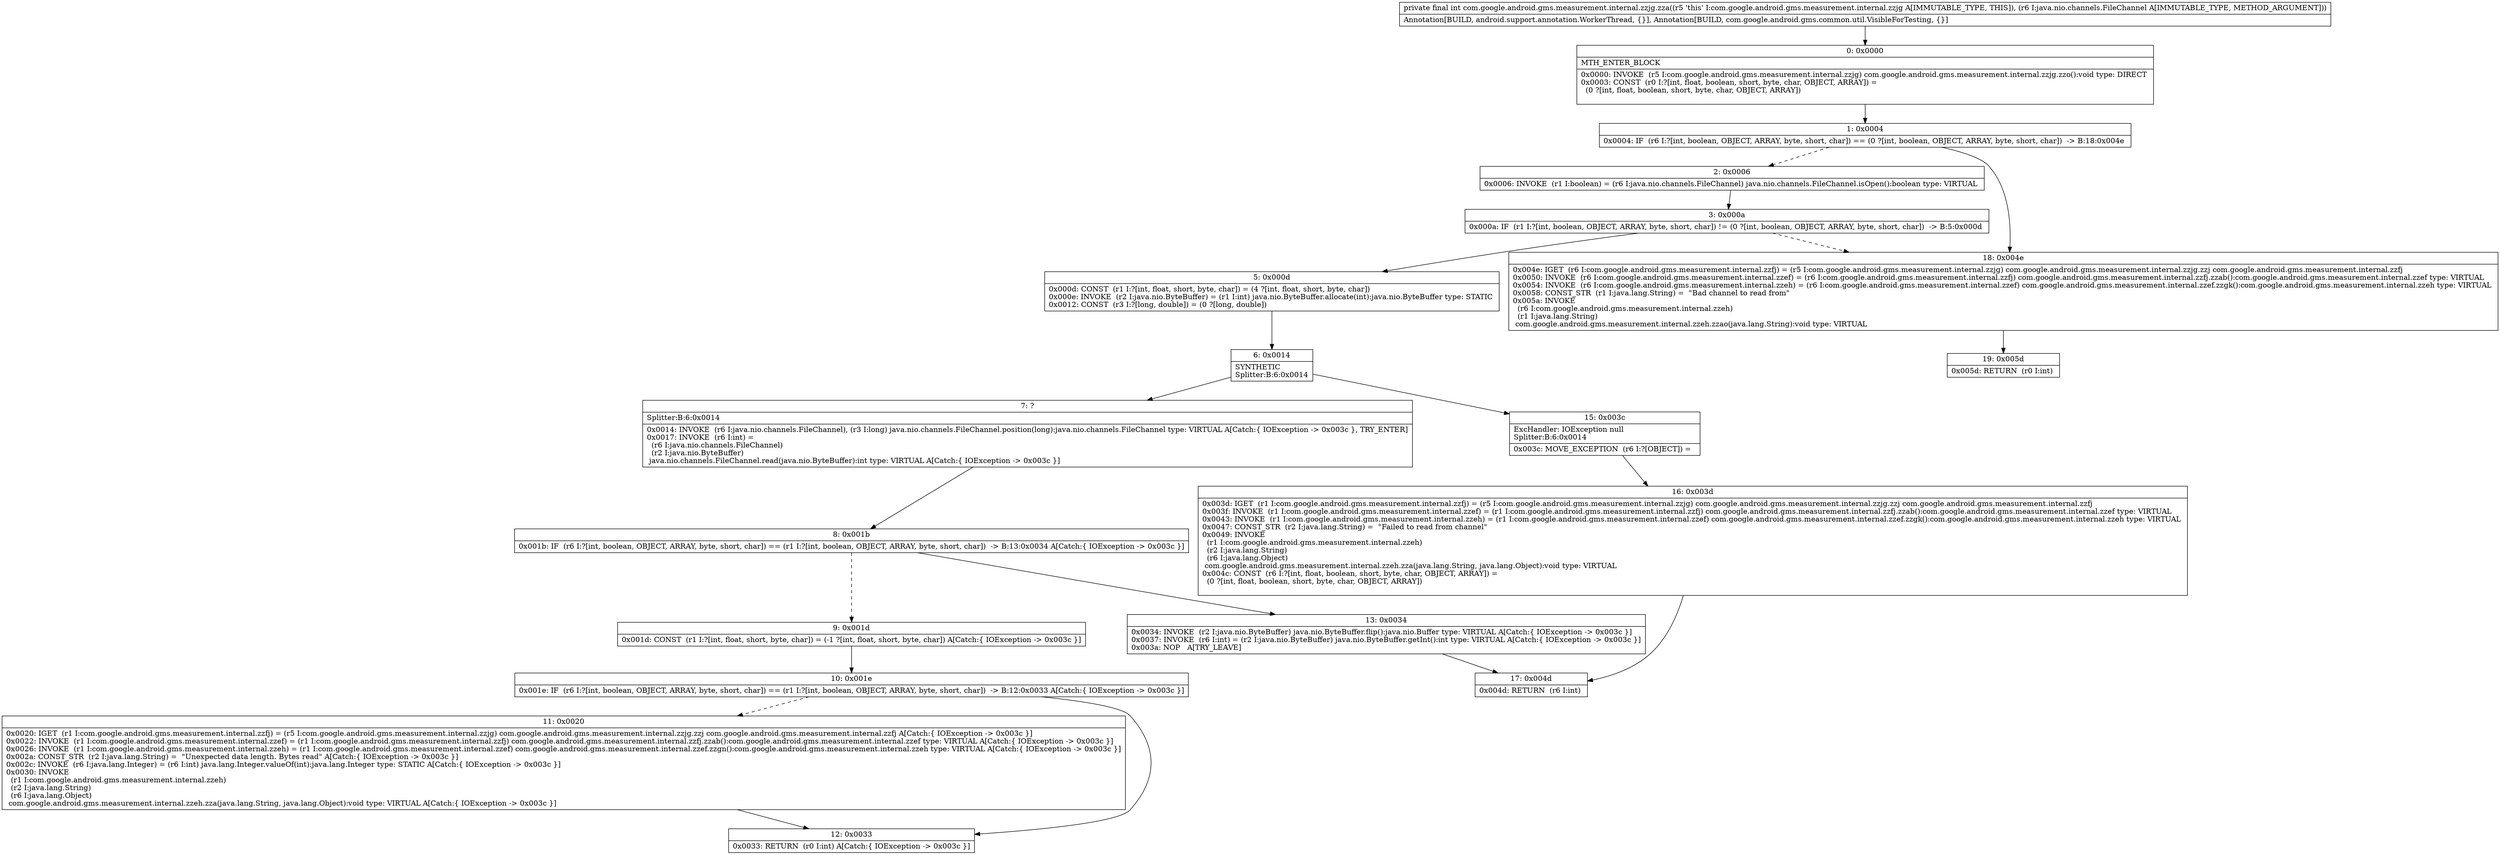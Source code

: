 digraph "CFG forcom.google.android.gms.measurement.internal.zzjg.zza(Ljava\/nio\/channels\/FileChannel;)I" {
Node_0 [shape=record,label="{0\:\ 0x0000|MTH_ENTER_BLOCK\l|0x0000: INVOKE  (r5 I:com.google.android.gms.measurement.internal.zzjg) com.google.android.gms.measurement.internal.zzjg.zzo():void type: DIRECT \l0x0003: CONST  (r0 I:?[int, float, boolean, short, byte, char, OBJECT, ARRAY]) = \l  (0 ?[int, float, boolean, short, byte, char, OBJECT, ARRAY])\l \l}"];
Node_1 [shape=record,label="{1\:\ 0x0004|0x0004: IF  (r6 I:?[int, boolean, OBJECT, ARRAY, byte, short, char]) == (0 ?[int, boolean, OBJECT, ARRAY, byte, short, char])  \-\> B:18:0x004e \l}"];
Node_2 [shape=record,label="{2\:\ 0x0006|0x0006: INVOKE  (r1 I:boolean) = (r6 I:java.nio.channels.FileChannel) java.nio.channels.FileChannel.isOpen():boolean type: VIRTUAL \l}"];
Node_3 [shape=record,label="{3\:\ 0x000a|0x000a: IF  (r1 I:?[int, boolean, OBJECT, ARRAY, byte, short, char]) != (0 ?[int, boolean, OBJECT, ARRAY, byte, short, char])  \-\> B:5:0x000d \l}"];
Node_5 [shape=record,label="{5\:\ 0x000d|0x000d: CONST  (r1 I:?[int, float, short, byte, char]) = (4 ?[int, float, short, byte, char]) \l0x000e: INVOKE  (r2 I:java.nio.ByteBuffer) = (r1 I:int) java.nio.ByteBuffer.allocate(int):java.nio.ByteBuffer type: STATIC \l0x0012: CONST  (r3 I:?[long, double]) = (0 ?[long, double]) \l}"];
Node_6 [shape=record,label="{6\:\ 0x0014|SYNTHETIC\lSplitter:B:6:0x0014\l}"];
Node_7 [shape=record,label="{7\:\ ?|Splitter:B:6:0x0014\l|0x0014: INVOKE  (r6 I:java.nio.channels.FileChannel), (r3 I:long) java.nio.channels.FileChannel.position(long):java.nio.channels.FileChannel type: VIRTUAL A[Catch:\{ IOException \-\> 0x003c \}, TRY_ENTER]\l0x0017: INVOKE  (r6 I:int) = \l  (r6 I:java.nio.channels.FileChannel)\l  (r2 I:java.nio.ByteBuffer)\l java.nio.channels.FileChannel.read(java.nio.ByteBuffer):int type: VIRTUAL A[Catch:\{ IOException \-\> 0x003c \}]\l}"];
Node_8 [shape=record,label="{8\:\ 0x001b|0x001b: IF  (r6 I:?[int, boolean, OBJECT, ARRAY, byte, short, char]) == (r1 I:?[int, boolean, OBJECT, ARRAY, byte, short, char])  \-\> B:13:0x0034 A[Catch:\{ IOException \-\> 0x003c \}]\l}"];
Node_9 [shape=record,label="{9\:\ 0x001d|0x001d: CONST  (r1 I:?[int, float, short, byte, char]) = (\-1 ?[int, float, short, byte, char]) A[Catch:\{ IOException \-\> 0x003c \}]\l}"];
Node_10 [shape=record,label="{10\:\ 0x001e|0x001e: IF  (r6 I:?[int, boolean, OBJECT, ARRAY, byte, short, char]) == (r1 I:?[int, boolean, OBJECT, ARRAY, byte, short, char])  \-\> B:12:0x0033 A[Catch:\{ IOException \-\> 0x003c \}]\l}"];
Node_11 [shape=record,label="{11\:\ 0x0020|0x0020: IGET  (r1 I:com.google.android.gms.measurement.internal.zzfj) = (r5 I:com.google.android.gms.measurement.internal.zzjg) com.google.android.gms.measurement.internal.zzjg.zzj com.google.android.gms.measurement.internal.zzfj A[Catch:\{ IOException \-\> 0x003c \}]\l0x0022: INVOKE  (r1 I:com.google.android.gms.measurement.internal.zzef) = (r1 I:com.google.android.gms.measurement.internal.zzfj) com.google.android.gms.measurement.internal.zzfj.zzab():com.google.android.gms.measurement.internal.zzef type: VIRTUAL A[Catch:\{ IOException \-\> 0x003c \}]\l0x0026: INVOKE  (r1 I:com.google.android.gms.measurement.internal.zzeh) = (r1 I:com.google.android.gms.measurement.internal.zzef) com.google.android.gms.measurement.internal.zzef.zzgn():com.google.android.gms.measurement.internal.zzeh type: VIRTUAL A[Catch:\{ IOException \-\> 0x003c \}]\l0x002a: CONST_STR  (r2 I:java.lang.String) =  \"Unexpected data length. Bytes read\" A[Catch:\{ IOException \-\> 0x003c \}]\l0x002c: INVOKE  (r6 I:java.lang.Integer) = (r6 I:int) java.lang.Integer.valueOf(int):java.lang.Integer type: STATIC A[Catch:\{ IOException \-\> 0x003c \}]\l0x0030: INVOKE  \l  (r1 I:com.google.android.gms.measurement.internal.zzeh)\l  (r2 I:java.lang.String)\l  (r6 I:java.lang.Object)\l com.google.android.gms.measurement.internal.zzeh.zza(java.lang.String, java.lang.Object):void type: VIRTUAL A[Catch:\{ IOException \-\> 0x003c \}]\l}"];
Node_12 [shape=record,label="{12\:\ 0x0033|0x0033: RETURN  (r0 I:int) A[Catch:\{ IOException \-\> 0x003c \}]\l}"];
Node_13 [shape=record,label="{13\:\ 0x0034|0x0034: INVOKE  (r2 I:java.nio.ByteBuffer) java.nio.ByteBuffer.flip():java.nio.Buffer type: VIRTUAL A[Catch:\{ IOException \-\> 0x003c \}]\l0x0037: INVOKE  (r6 I:int) = (r2 I:java.nio.ByteBuffer) java.nio.ByteBuffer.getInt():int type: VIRTUAL A[Catch:\{ IOException \-\> 0x003c \}]\l0x003a: NOP   A[TRY_LEAVE]\l}"];
Node_15 [shape=record,label="{15\:\ 0x003c|ExcHandler: IOException null\lSplitter:B:6:0x0014\l|0x003c: MOVE_EXCEPTION  (r6 I:?[OBJECT]) =  \l}"];
Node_16 [shape=record,label="{16\:\ 0x003d|0x003d: IGET  (r1 I:com.google.android.gms.measurement.internal.zzfj) = (r5 I:com.google.android.gms.measurement.internal.zzjg) com.google.android.gms.measurement.internal.zzjg.zzj com.google.android.gms.measurement.internal.zzfj \l0x003f: INVOKE  (r1 I:com.google.android.gms.measurement.internal.zzef) = (r1 I:com.google.android.gms.measurement.internal.zzfj) com.google.android.gms.measurement.internal.zzfj.zzab():com.google.android.gms.measurement.internal.zzef type: VIRTUAL \l0x0043: INVOKE  (r1 I:com.google.android.gms.measurement.internal.zzeh) = (r1 I:com.google.android.gms.measurement.internal.zzef) com.google.android.gms.measurement.internal.zzef.zzgk():com.google.android.gms.measurement.internal.zzeh type: VIRTUAL \l0x0047: CONST_STR  (r2 I:java.lang.String) =  \"Failed to read from channel\" \l0x0049: INVOKE  \l  (r1 I:com.google.android.gms.measurement.internal.zzeh)\l  (r2 I:java.lang.String)\l  (r6 I:java.lang.Object)\l com.google.android.gms.measurement.internal.zzeh.zza(java.lang.String, java.lang.Object):void type: VIRTUAL \l0x004c: CONST  (r6 I:?[int, float, boolean, short, byte, char, OBJECT, ARRAY]) = \l  (0 ?[int, float, boolean, short, byte, char, OBJECT, ARRAY])\l \l}"];
Node_17 [shape=record,label="{17\:\ 0x004d|0x004d: RETURN  (r6 I:int) \l}"];
Node_18 [shape=record,label="{18\:\ 0x004e|0x004e: IGET  (r6 I:com.google.android.gms.measurement.internal.zzfj) = (r5 I:com.google.android.gms.measurement.internal.zzjg) com.google.android.gms.measurement.internal.zzjg.zzj com.google.android.gms.measurement.internal.zzfj \l0x0050: INVOKE  (r6 I:com.google.android.gms.measurement.internal.zzef) = (r6 I:com.google.android.gms.measurement.internal.zzfj) com.google.android.gms.measurement.internal.zzfj.zzab():com.google.android.gms.measurement.internal.zzef type: VIRTUAL \l0x0054: INVOKE  (r6 I:com.google.android.gms.measurement.internal.zzeh) = (r6 I:com.google.android.gms.measurement.internal.zzef) com.google.android.gms.measurement.internal.zzef.zzgk():com.google.android.gms.measurement.internal.zzeh type: VIRTUAL \l0x0058: CONST_STR  (r1 I:java.lang.String) =  \"Bad channel to read from\" \l0x005a: INVOKE  \l  (r6 I:com.google.android.gms.measurement.internal.zzeh)\l  (r1 I:java.lang.String)\l com.google.android.gms.measurement.internal.zzeh.zzao(java.lang.String):void type: VIRTUAL \l}"];
Node_19 [shape=record,label="{19\:\ 0x005d|0x005d: RETURN  (r0 I:int) \l}"];
MethodNode[shape=record,label="{private final int com.google.android.gms.measurement.internal.zzjg.zza((r5 'this' I:com.google.android.gms.measurement.internal.zzjg A[IMMUTABLE_TYPE, THIS]), (r6 I:java.nio.channels.FileChannel A[IMMUTABLE_TYPE, METHOD_ARGUMENT]))  | Annotation[BUILD, android.support.annotation.WorkerThread, \{\}], Annotation[BUILD, com.google.android.gms.common.util.VisibleForTesting, \{\}]\l}"];
MethodNode -> Node_0;
Node_0 -> Node_1;
Node_1 -> Node_2[style=dashed];
Node_1 -> Node_18;
Node_2 -> Node_3;
Node_3 -> Node_5;
Node_3 -> Node_18[style=dashed];
Node_5 -> Node_6;
Node_6 -> Node_7;
Node_6 -> Node_15;
Node_7 -> Node_8;
Node_8 -> Node_9[style=dashed];
Node_8 -> Node_13;
Node_9 -> Node_10;
Node_10 -> Node_11[style=dashed];
Node_10 -> Node_12;
Node_11 -> Node_12;
Node_13 -> Node_17;
Node_15 -> Node_16;
Node_16 -> Node_17;
Node_18 -> Node_19;
}

